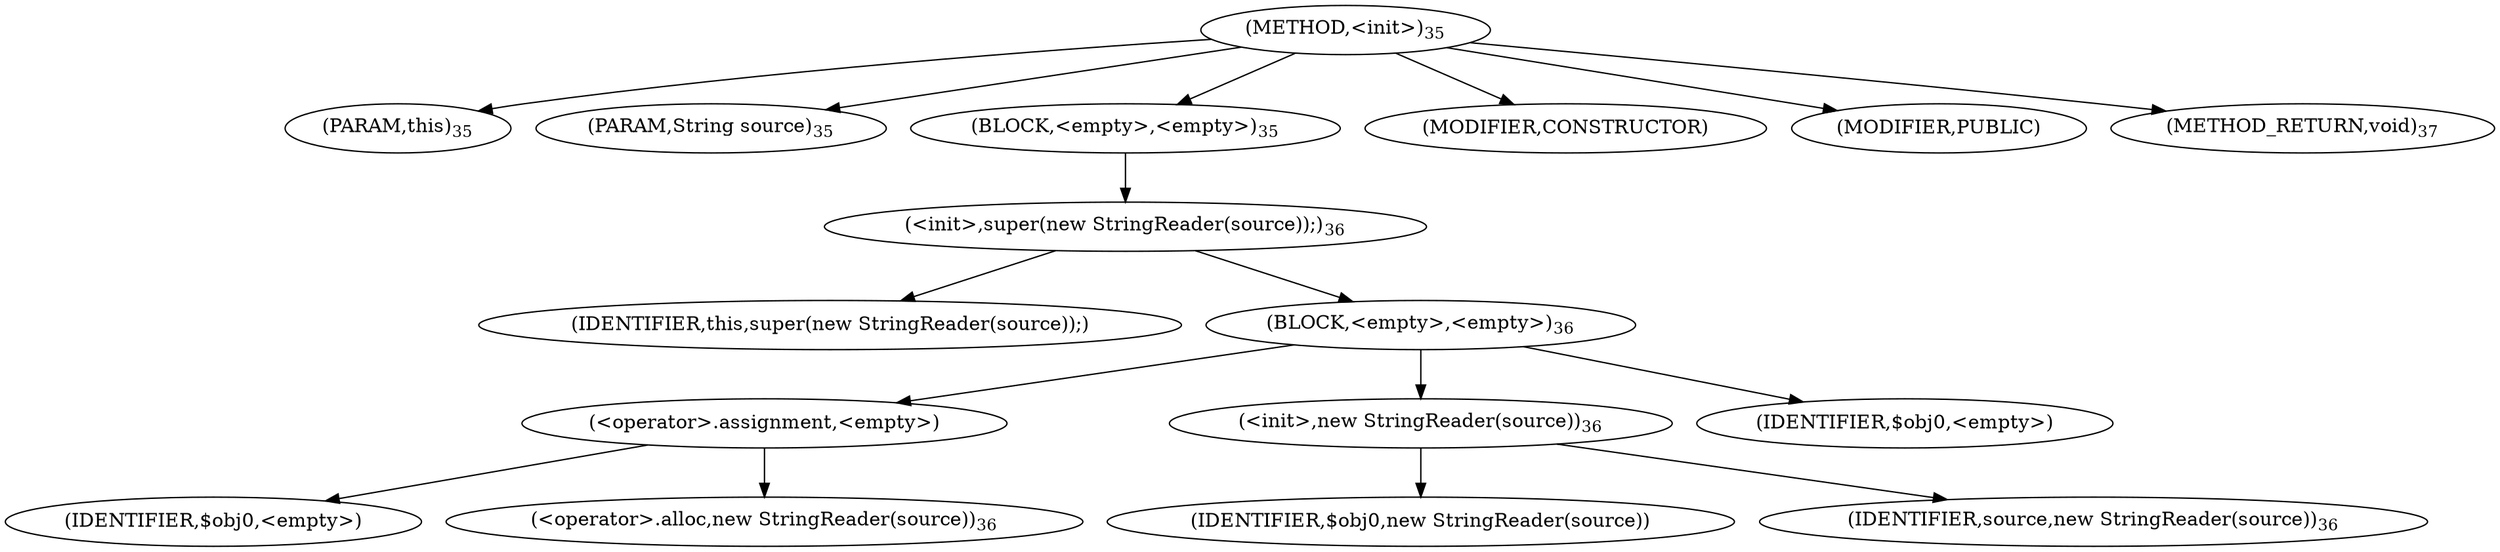 digraph "&lt;init&gt;" {  
"9" [label = <(METHOD,&lt;init&gt;)<SUB>35</SUB>> ]
"4" [label = <(PARAM,this)<SUB>35</SUB>> ]
"10" [label = <(PARAM,String source)<SUB>35</SUB>> ]
"11" [label = <(BLOCK,&lt;empty&gt;,&lt;empty&gt;)<SUB>35</SUB>> ]
"12" [label = <(&lt;init&gt;,super(new StringReader(source));)<SUB>36</SUB>> ]
"3" [label = <(IDENTIFIER,this,super(new StringReader(source));)> ]
"13" [label = <(BLOCK,&lt;empty&gt;,&lt;empty&gt;)<SUB>36</SUB>> ]
"14" [label = <(&lt;operator&gt;.assignment,&lt;empty&gt;)> ]
"15" [label = <(IDENTIFIER,$obj0,&lt;empty&gt;)> ]
"16" [label = <(&lt;operator&gt;.alloc,new StringReader(source))<SUB>36</SUB>> ]
"17" [label = <(&lt;init&gt;,new StringReader(source))<SUB>36</SUB>> ]
"18" [label = <(IDENTIFIER,$obj0,new StringReader(source))> ]
"19" [label = <(IDENTIFIER,source,new StringReader(source))<SUB>36</SUB>> ]
"20" [label = <(IDENTIFIER,$obj0,&lt;empty&gt;)> ]
"21" [label = <(MODIFIER,CONSTRUCTOR)> ]
"22" [label = <(MODIFIER,PUBLIC)> ]
"23" [label = <(METHOD_RETURN,void)<SUB>37</SUB>> ]
  "9" -> "4" 
  "9" -> "10" 
  "9" -> "11" 
  "9" -> "21" 
  "9" -> "22" 
  "9" -> "23" 
  "11" -> "12" 
  "12" -> "3" 
  "12" -> "13" 
  "13" -> "14" 
  "13" -> "17" 
  "13" -> "20" 
  "14" -> "15" 
  "14" -> "16" 
  "17" -> "18" 
  "17" -> "19" 
}
